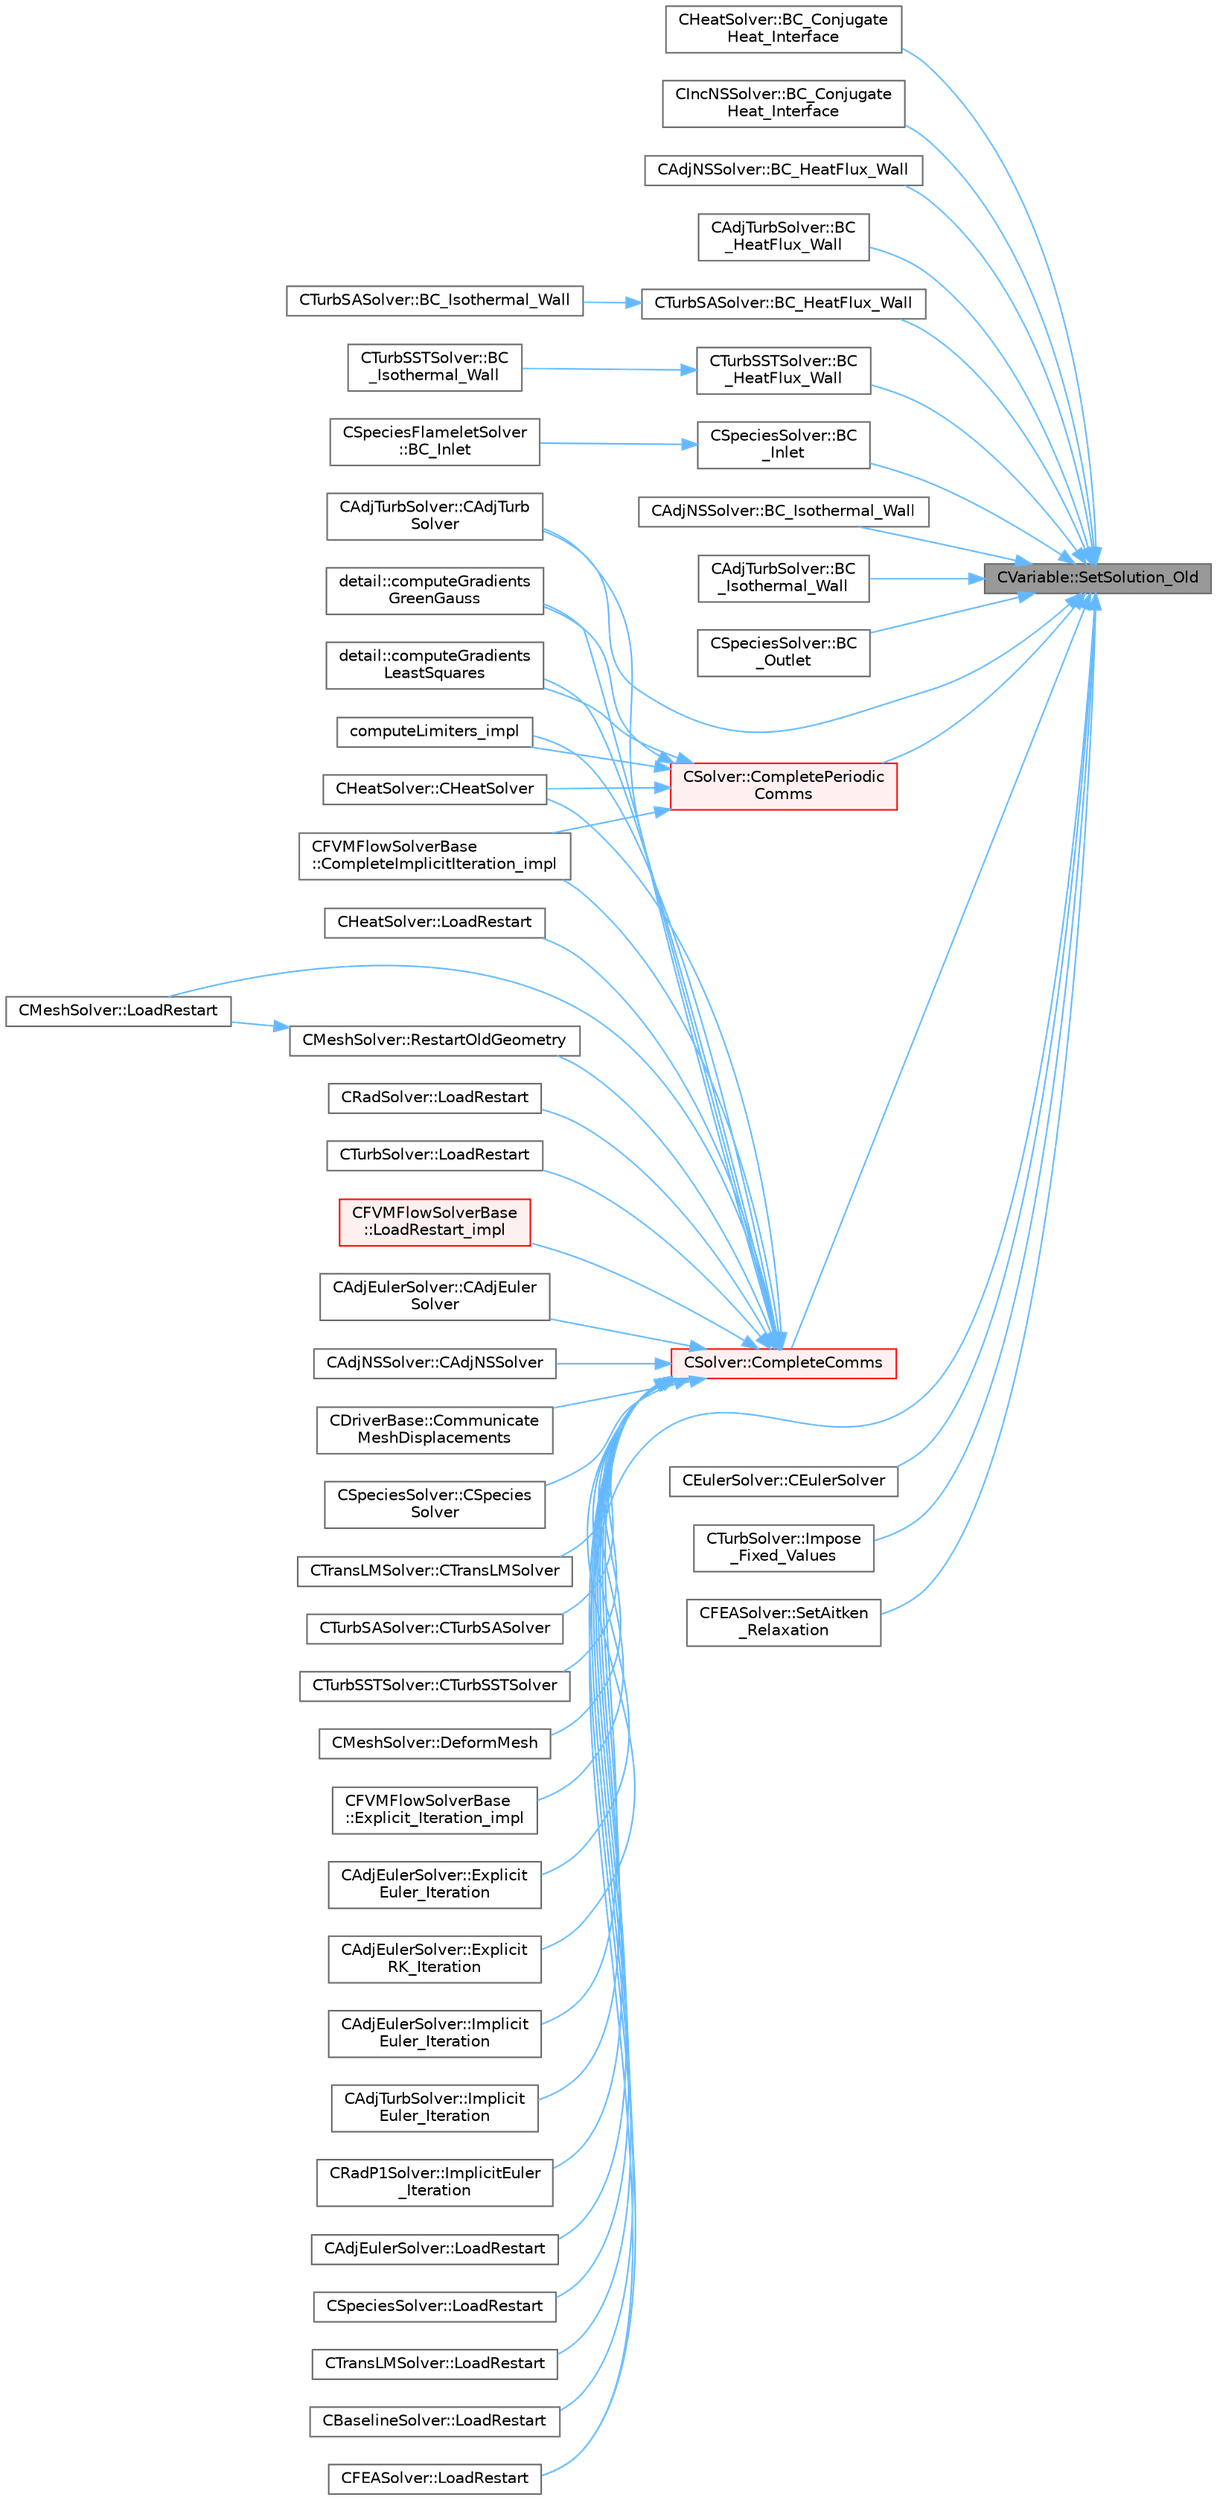 digraph "CVariable::SetSolution_Old"
{
 // LATEX_PDF_SIZE
  bgcolor="transparent";
  edge [fontname=Helvetica,fontsize=10,labelfontname=Helvetica,labelfontsize=10];
  node [fontname=Helvetica,fontsize=10,shape=box,height=0.2,width=0.4];
  rankdir="RL";
  Node1 [id="Node000001",label="CVariable::SetSolution_Old",height=0.2,width=0.4,color="gray40", fillcolor="grey60", style="filled", fontcolor="black",tooltip="Set the value of the old solution."];
  Node1 -> Node2 [id="edge1_Node000001_Node000002",dir="back",color="steelblue1",style="solid",tooltip=" "];
  Node2 [id="Node000002",label="CHeatSolver::BC_Conjugate\lHeat_Interface",height=0.2,width=0.4,color="grey40", fillcolor="white", style="filled",URL="$classCHeatSolver.html#a557bceb05d8bf8cb7ea1fb03d4690e06",tooltip="Impose the (received) conjugate heat variables."];
  Node1 -> Node3 [id="edge2_Node000001_Node000003",dir="back",color="steelblue1",style="solid",tooltip=" "];
  Node3 [id="Node000003",label="CIncNSSolver::BC_Conjugate\lHeat_Interface",height=0.2,width=0.4,color="grey40", fillcolor="white", style="filled",URL="$classCIncNSSolver.html#a20df3bf692b483420474f500c981584f",tooltip="Impose the (received) conjugate heat variables."];
  Node1 -> Node4 [id="edge3_Node000001_Node000004",dir="back",color="steelblue1",style="solid",tooltip=" "];
  Node4 [id="Node000004",label="CAdjNSSolver::BC_HeatFlux_Wall",height=0.2,width=0.4,color="grey40", fillcolor="white", style="filled",URL="$classCAdjNSSolver.html#aac064a699355df483ca48c40e7c50675",tooltip="Impose via the residual or brute force the Navier-Stokes adjoint boundary condition (heat flux)."];
  Node1 -> Node5 [id="edge4_Node000001_Node000005",dir="back",color="steelblue1",style="solid",tooltip=" "];
  Node5 [id="Node000005",label="CAdjTurbSolver::BC\l_HeatFlux_Wall",height=0.2,width=0.4,color="grey40", fillcolor="white", style="filled",URL="$classCAdjTurbSolver.html#a1a53831ac325af943189f6355dcdc77a",tooltip="Impose the Navier-Stokes turbulent adjoint boundary condition."];
  Node1 -> Node6 [id="edge5_Node000001_Node000006",dir="back",color="steelblue1",style="solid",tooltip=" "];
  Node6 [id="Node000006",label="CTurbSASolver::BC_HeatFlux_Wall",height=0.2,width=0.4,color="grey40", fillcolor="white", style="filled",URL="$classCTurbSASolver.html#af459752616f30724d593fd5701fafa00",tooltip="Impose the Navier-Stokes wall boundary condition."];
  Node6 -> Node7 [id="edge6_Node000006_Node000007",dir="back",color="steelblue1",style="solid",tooltip=" "];
  Node7 [id="Node000007",label="CTurbSASolver::BC_Isothermal_Wall",height=0.2,width=0.4,color="grey40", fillcolor="white", style="filled",URL="$classCTurbSASolver.html#a4637e7b91db510ddcacfafd01817aafa",tooltip="Impose the Navier-Stokes wall boundary condition."];
  Node1 -> Node8 [id="edge7_Node000001_Node000008",dir="back",color="steelblue1",style="solid",tooltip=" "];
  Node8 [id="Node000008",label="CTurbSSTSolver::BC\l_HeatFlux_Wall",height=0.2,width=0.4,color="grey40", fillcolor="white", style="filled",URL="$classCTurbSSTSolver.html#ab12b85db2fa0f335bd94732bd450a3c7",tooltip="Impose the Navier-Stokes wall boundary condition."];
  Node8 -> Node9 [id="edge8_Node000008_Node000009",dir="back",color="steelblue1",style="solid",tooltip=" "];
  Node9 [id="Node000009",label="CTurbSSTSolver::BC\l_Isothermal_Wall",height=0.2,width=0.4,color="grey40", fillcolor="white", style="filled",URL="$classCTurbSSTSolver.html#aacdfb401c6637c3e4e99b335b5859384",tooltip="Impose the Navier-Stokes wall boundary condition."];
  Node1 -> Node10 [id="edge9_Node000001_Node000010",dir="back",color="steelblue1",style="solid",tooltip=" "];
  Node10 [id="Node000010",label="CSpeciesSolver::BC\l_Inlet",height=0.2,width=0.4,color="grey40", fillcolor="white", style="filled",URL="$classCSpeciesSolver.html#aca27a19a7953503e2ff2ec8e06c838ee",tooltip="Impose the inlet boundary condition."];
  Node10 -> Node11 [id="edge10_Node000010_Node000011",dir="back",color="steelblue1",style="solid",tooltip=" "];
  Node11 [id="Node000011",label="CSpeciesFlameletSolver\l::BC_Inlet",height=0.2,width=0.4,color="grey40", fillcolor="white", style="filled",URL="$classCSpeciesFlameletSolver.html#a5224ee97bd1664cd1768bdc1d9fd375c",tooltip="Impose the inlet boundary condition."];
  Node1 -> Node12 [id="edge11_Node000001_Node000012",dir="back",color="steelblue1",style="solid",tooltip=" "];
  Node12 [id="Node000012",label="CAdjNSSolver::BC_Isothermal_Wall",height=0.2,width=0.4,color="grey40", fillcolor="white", style="filled",URL="$classCAdjNSSolver.html#a159875229feba5b14c433990e5a89d60",tooltip="Impose via the residual or brute force the Navier-Stokes adjoint boundary condition (heat flux)."];
  Node1 -> Node13 [id="edge12_Node000001_Node000013",dir="back",color="steelblue1",style="solid",tooltip=" "];
  Node13 [id="Node000013",label="CAdjTurbSolver::BC\l_Isothermal_Wall",height=0.2,width=0.4,color="grey40", fillcolor="white", style="filled",URL="$classCAdjTurbSolver.html#a90a20eaa12710555aede53fa56bca0df",tooltip="Impose an isothermal wall boundary condition (no-slip)."];
  Node1 -> Node14 [id="edge13_Node000001_Node000014",dir="back",color="steelblue1",style="solid",tooltip=" "];
  Node14 [id="Node000014",label="CSpeciesSolver::BC\l_Outlet",height=0.2,width=0.4,color="grey40", fillcolor="white", style="filled",URL="$classCSpeciesSolver.html#a548512ab2846aa9efea881ad958db6c0",tooltip="Impose the outlet boundary condition."];
  Node1 -> Node15 [id="edge14_Node000001_Node000015",dir="back",color="steelblue1",style="solid",tooltip=" "];
  Node15 [id="Node000015",label="CAdjTurbSolver::CAdjTurb\lSolver",height=0.2,width=0.4,color="grey40", fillcolor="white", style="filled",URL="$classCAdjTurbSolver.html#a621bdae0b081f25a67425cc037cd90a2",tooltip=" "];
  Node1 -> Node16 [id="edge15_Node000001_Node000016",dir="back",color="steelblue1",style="solid",tooltip=" "];
  Node16 [id="Node000016",label="CEulerSolver::CEulerSolver",height=0.2,width=0.4,color="grey40", fillcolor="white", style="filled",URL="$classCEulerSolver.html#acb987947b2e76a9900605cb5fee72460",tooltip="Main constructor of this class."];
  Node1 -> Node17 [id="edge16_Node000001_Node000017",dir="back",color="steelblue1",style="solid",tooltip=" "];
  Node17 [id="Node000017",label="CSolver::CompleteComms",height=0.2,width=0.4,color="red", fillcolor="#FFF0F0", style="filled",URL="$classCSolver.html#a6891c839827efbebdcbf9a349f4da92c",tooltip="Routine to complete the set of non-blocking communications launched by InitiateComms() and unpacking ..."];
  Node17 -> Node18 [id="edge17_Node000017_Node000018",dir="back",color="steelblue1",style="solid",tooltip=" "];
  Node18 [id="Node000018",label="CAdjEulerSolver::CAdjEuler\lSolver",height=0.2,width=0.4,color="grey40", fillcolor="white", style="filled",URL="$classCAdjEulerSolver.html#a0a739888df9436d4707665d152a7af1a",tooltip=" "];
  Node17 -> Node19 [id="edge18_Node000017_Node000019",dir="back",color="steelblue1",style="solid",tooltip=" "];
  Node19 [id="Node000019",label="CAdjNSSolver::CAdjNSSolver",height=0.2,width=0.4,color="grey40", fillcolor="white", style="filled",URL="$classCAdjNSSolver.html#a323f1dc7c0b9fe00d1911eeeea365d46",tooltip=" "];
  Node17 -> Node15 [id="edge19_Node000017_Node000015",dir="back",color="steelblue1",style="solid",tooltip=" "];
  Node17 -> Node20 [id="edge20_Node000017_Node000020",dir="back",color="steelblue1",style="solid",tooltip=" "];
  Node20 [id="Node000020",label="CHeatSolver::CHeatSolver",height=0.2,width=0.4,color="grey40", fillcolor="white", style="filled",URL="$classCHeatSolver.html#a89c9ece2b98a950e53f4ee9482968186",tooltip="Constructor of the class."];
  Node17 -> Node21 [id="edge21_Node000017_Node000021",dir="back",color="steelblue1",style="solid",tooltip=" "];
  Node21 [id="Node000021",label="CDriverBase::Communicate\lMeshDisplacements",height=0.2,width=0.4,color="grey40", fillcolor="white", style="filled",URL="$group__PySU2.html#ga28e8e41ab6223500b17b656779574d39",tooltip="Communicate the boundary mesh displacements."];
  Node17 -> Node22 [id="edge22_Node000017_Node000022",dir="back",color="steelblue1",style="solid",tooltip=" "];
  Node22 [id="Node000022",label="CFVMFlowSolverBase\l::CompleteImplicitIteration_impl",height=0.2,width=0.4,color="grey40", fillcolor="white", style="filled",URL="$classCFVMFlowSolverBase.html#a3eb0fbabf1ce42ccc0fe626473800e09",tooltip="Generic implementation to complete an implicit iteration, i.e. update the solution."];
  Node17 -> Node23 [id="edge23_Node000017_Node000023",dir="back",color="steelblue1",style="solid",tooltip=" "];
  Node23 [id="Node000023",label="detail::computeGradients\lGreenGauss",height=0.2,width=0.4,color="grey40", fillcolor="white", style="filled",URL="$group__FvmAlgos.html#ga031dfb21c1777c986ae93d716ec4568b",tooltip="Compute the gradient of a field using the Green-Gauss theorem."];
  Node17 -> Node24 [id="edge24_Node000017_Node000024",dir="back",color="steelblue1",style="solid",tooltip=" "];
  Node24 [id="Node000024",label="detail::computeGradients\lLeastSquares",height=0.2,width=0.4,color="grey40", fillcolor="white", style="filled",URL="$group__FvmAlgos.html#ga186a32bf8b211a50432fe55a6a608c21",tooltip="Compute the gradient of a field using inverse-distance-weighted or unweighted Least-Squares approxima..."];
  Node17 -> Node25 [id="edge25_Node000017_Node000025",dir="back",color="steelblue1",style="solid",tooltip=" "];
  Node25 [id="Node000025",label="computeLimiters_impl",height=0.2,width=0.4,color="grey40", fillcolor="white", style="filled",URL="$group__FvmAlgos.html#ga4639562695f9dc19f098e6d00fcacde1",tooltip="Generic limiter computation for methods based on one limiter value per point (as opposed to one per e..."];
  Node17 -> Node26 [id="edge26_Node000017_Node000026",dir="back",color="steelblue1",style="solid",tooltip=" "];
  Node26 [id="Node000026",label="CSpeciesSolver::CSpecies\lSolver",height=0.2,width=0.4,color="grey40", fillcolor="white", style="filled",URL="$classCSpeciesSolver.html#a3a7863355bb316fe760afeb1db4ca66c",tooltip="Constructor of the class."];
  Node17 -> Node27 [id="edge27_Node000017_Node000027",dir="back",color="steelblue1",style="solid",tooltip=" "];
  Node27 [id="Node000027",label="CTransLMSolver::CTransLMSolver",height=0.2,width=0.4,color="grey40", fillcolor="white", style="filled",URL="$classCTransLMSolver.html#a20abc5682fb22268537da1eac0abf24d",tooltip=" "];
  Node17 -> Node28 [id="edge28_Node000017_Node000028",dir="back",color="steelblue1",style="solid",tooltip=" "];
  Node28 [id="Node000028",label="CTurbSASolver::CTurbSASolver",height=0.2,width=0.4,color="grey40", fillcolor="white", style="filled",URL="$classCTurbSASolver.html#a06a8b09d1563dd48f364ff6e97c25cd8",tooltip="Constructor."];
  Node17 -> Node29 [id="edge29_Node000017_Node000029",dir="back",color="steelblue1",style="solid",tooltip=" "];
  Node29 [id="Node000029",label="CTurbSSTSolver::CTurbSSTSolver",height=0.2,width=0.4,color="grey40", fillcolor="white", style="filled",URL="$classCTurbSSTSolver.html#a84beba65418c7c2ca4f4843b989b360a",tooltip="Constructor."];
  Node17 -> Node30 [id="edge30_Node000017_Node000030",dir="back",color="steelblue1",style="solid",tooltip=" "];
  Node30 [id="Node000030",label="CMeshSolver::DeformMesh",height=0.2,width=0.4,color="grey40", fillcolor="white", style="filled",URL="$classCMeshSolver.html#a573e4ddd63b680f5705f402ec317820b",tooltip="Grid deformation using the linear elasticity equations."];
  Node17 -> Node31 [id="edge31_Node000017_Node000031",dir="back",color="steelblue1",style="solid",tooltip=" "];
  Node31 [id="Node000031",label="CFVMFlowSolverBase\l::Explicit_Iteration_impl",height=0.2,width=0.4,color="grey40", fillcolor="white", style="filled",URL="$classCFVMFlowSolverBase.html#ac30c9255150f29da2915a85264a1676c",tooltip="Generic implementation of explicit iterations with a preconditioner."];
  Node17 -> Node32 [id="edge32_Node000017_Node000032",dir="back",color="steelblue1",style="solid",tooltip=" "];
  Node32 [id="Node000032",label="CAdjEulerSolver::Explicit\lEuler_Iteration",height=0.2,width=0.4,color="grey40", fillcolor="white", style="filled",URL="$classCAdjEulerSolver.html#ac6851acd72ffdbf5299680d5d92e065e",tooltip="Update the solution using a explicit Euler scheme."];
  Node17 -> Node33 [id="edge33_Node000017_Node000033",dir="back",color="steelblue1",style="solid",tooltip=" "];
  Node33 [id="Node000033",label="CAdjEulerSolver::Explicit\lRK_Iteration",height=0.2,width=0.4,color="grey40", fillcolor="white", style="filled",URL="$classCAdjEulerSolver.html#a853b9218167a682db73ca73c0fccc2cc",tooltip="Update the solution using a Runge-Kutta strategy."];
  Node17 -> Node34 [id="edge34_Node000017_Node000034",dir="back",color="steelblue1",style="solid",tooltip=" "];
  Node34 [id="Node000034",label="CAdjEulerSolver::Implicit\lEuler_Iteration",height=0.2,width=0.4,color="grey40", fillcolor="white", style="filled",URL="$classCAdjEulerSolver.html#ab35fe7a0b2f840506e91d49961e07485",tooltip="Update the solution using an implicit solver."];
  Node17 -> Node35 [id="edge35_Node000017_Node000035",dir="back",color="steelblue1",style="solid",tooltip=" "];
  Node35 [id="Node000035",label="CAdjTurbSolver::Implicit\lEuler_Iteration",height=0.2,width=0.4,color="grey40", fillcolor="white", style="filled",URL="$classCAdjTurbSolver.html#a119fd6cc599337fd229174474d69f0fb",tooltip="Update the solution using an implicit solver."];
  Node17 -> Node36 [id="edge36_Node000017_Node000036",dir="back",color="steelblue1",style="solid",tooltip=" "];
  Node36 [id="Node000036",label="CRadP1Solver::ImplicitEuler\l_Iteration",height=0.2,width=0.4,color="grey40", fillcolor="white", style="filled",URL="$classCRadP1Solver.html#a23716727a079c099d449da9befa86696",tooltip="Update the solution using an implicit solver."];
  Node17 -> Node37 [id="edge37_Node000017_Node000037",dir="back",color="steelblue1",style="solid",tooltip=" "];
  Node37 [id="Node000037",label="CAdjEulerSolver::LoadRestart",height=0.2,width=0.4,color="grey40", fillcolor="white", style="filled",URL="$classCAdjEulerSolver.html#a4bc9fada01b433e9194d4c0d67adbbbd",tooltip="Load a solution from a restart file."];
  Node17 -> Node38 [id="edge38_Node000017_Node000038",dir="back",color="steelblue1",style="solid",tooltip=" "];
  Node38 [id="Node000038",label="CSpeciesSolver::LoadRestart",height=0.2,width=0.4,color="grey40", fillcolor="white", style="filled",URL="$classCSpeciesSolver.html#a40ecea72824a266fcda6347d08a4fcea",tooltip="Load a solution from a restart file."];
  Node17 -> Node39 [id="edge39_Node000017_Node000039",dir="back",color="steelblue1",style="solid",tooltip=" "];
  Node39 [id="Node000039",label="CTransLMSolver::LoadRestart",height=0.2,width=0.4,color="grey40", fillcolor="white", style="filled",URL="$classCTransLMSolver.html#ab6989abf9b51cfb0b243b1bf98b48a16",tooltip="Load a solution from a restart file."];
  Node17 -> Node40 [id="edge40_Node000017_Node000040",dir="back",color="steelblue1",style="solid",tooltip=" "];
  Node40 [id="Node000040",label="CBaselineSolver::LoadRestart",height=0.2,width=0.4,color="grey40", fillcolor="white", style="filled",URL="$classCBaselineSolver.html#aa5fad3af8c5b48950679d5c5a3a91ec4",tooltip="Load a solution from a restart file."];
  Node17 -> Node41 [id="edge41_Node000017_Node000041",dir="back",color="steelblue1",style="solid",tooltip=" "];
  Node41 [id="Node000041",label="CFEASolver::LoadRestart",height=0.2,width=0.4,color="grey40", fillcolor="white", style="filled",URL="$classCFEASolver.html#ac693299e88dfc4daaf1b2f410ec8351d",tooltip="Load a solution from a restart file."];
  Node17 -> Node42 [id="edge42_Node000017_Node000042",dir="back",color="steelblue1",style="solid",tooltip=" "];
  Node42 [id="Node000042",label="CHeatSolver::LoadRestart",height=0.2,width=0.4,color="grey40", fillcolor="white", style="filled",URL="$classCHeatSolver.html#a0cc2cf63a1cd34b15be77cf3233beaae",tooltip="Load a solution from a restart file."];
  Node17 -> Node43 [id="edge43_Node000017_Node000043",dir="back",color="steelblue1",style="solid",tooltip=" "];
  Node43 [id="Node000043",label="CMeshSolver::LoadRestart",height=0.2,width=0.4,color="grey40", fillcolor="white", style="filled",URL="$classCMeshSolver.html#a7049d436ca386344acd2424eceb39ef4",tooltip="Load a solution from a restart file."];
  Node17 -> Node44 [id="edge44_Node000017_Node000044",dir="back",color="steelblue1",style="solid",tooltip=" "];
  Node44 [id="Node000044",label="CRadSolver::LoadRestart",height=0.2,width=0.4,color="grey40", fillcolor="white", style="filled",URL="$classCRadSolver.html#a9f64999fe5bfcb69fb4349d00d6d8ef5",tooltip="Load a solution from a restart file."];
  Node17 -> Node45 [id="edge45_Node000017_Node000045",dir="back",color="steelblue1",style="solid",tooltip=" "];
  Node45 [id="Node000045",label="CTurbSolver::LoadRestart",height=0.2,width=0.4,color="grey40", fillcolor="white", style="filled",URL="$classCTurbSolver.html#a7b62bcdb84f3345f560a6110905d7fb3",tooltip="Load a solution from a restart file."];
  Node17 -> Node46 [id="edge46_Node000017_Node000046",dir="back",color="steelblue1",style="solid",tooltip=" "];
  Node46 [id="Node000046",label="CFVMFlowSolverBase\l::LoadRestart_impl",height=0.2,width=0.4,color="red", fillcolor="#FFF0F0", style="filled",URL="$classCFVMFlowSolverBase.html#a7cf80881bcda9a08b9c8cf78e7a3bc8d",tooltip="General implementation to load a flow solution from a restart file."];
  Node17 -> Node48 [id="edge47_Node000017_Node000048",dir="back",color="steelblue1",style="solid",tooltip=" "];
  Node48 [id="Node000048",label="CMeshSolver::RestartOldGeometry",height=0.2,width=0.4,color="grey40", fillcolor="white", style="filled",URL="$classCMeshSolver.html#accd7241ab78f3ccd19e918ccda4fb6e3",tooltip="Load the geometries at the previous time states n and nM1."];
  Node48 -> Node43 [id="edge48_Node000048_Node000043",dir="back",color="steelblue1",style="solid",tooltip=" "];
  Node1 -> Node70 [id="edge49_Node000001_Node000070",dir="back",color="steelblue1",style="solid",tooltip=" "];
  Node70 [id="Node000070",label="CSolver::CompletePeriodic\lComms",height=0.2,width=0.4,color="red", fillcolor="#FFF0F0", style="filled",URL="$classCSolver.html#a6b9c3e0290bce84f14ad3fde8ffa8658",tooltip="Routine to complete the set of non-blocking periodic communications launched by InitiatePeriodicComms..."];
  Node70 -> Node20 [id="edge50_Node000070_Node000020",dir="back",color="steelblue1",style="solid",tooltip=" "];
  Node70 -> Node22 [id="edge51_Node000070_Node000022",dir="back",color="steelblue1",style="solid",tooltip=" "];
  Node70 -> Node23 [id="edge52_Node000070_Node000023",dir="back",color="steelblue1",style="solid",tooltip=" "];
  Node70 -> Node24 [id="edge53_Node000070_Node000024",dir="back",color="steelblue1",style="solid",tooltip=" "];
  Node70 -> Node25 [id="edge54_Node000070_Node000025",dir="back",color="steelblue1",style="solid",tooltip=" "];
  Node1 -> Node73 [id="edge55_Node000001_Node000073",dir="back",color="steelblue1",style="solid",tooltip=" "];
  Node73 [id="Node000073",label="CTurbSolver::Impose\l_Fixed_Values",height=0.2,width=0.4,color="grey40", fillcolor="white", style="filled",URL="$classCTurbSolver.html#a35849b2e45ccdde346861286955981cf",tooltip="Impose fixed values to turbulence quantities."];
  Node1 -> Node41 [id="edge56_Node000001_Node000041",dir="back",color="steelblue1",style="solid",tooltip=" "];
  Node1 -> Node74 [id="edge57_Node000001_Node000074",dir="back",color="steelblue1",style="solid",tooltip=" "];
  Node74 [id="Node000074",label="CFEASolver::SetAitken\l_Relaxation",height=0.2,width=0.4,color="grey40", fillcolor="white", style="filled",URL="$classCFEASolver.html#a5b1b860ae2496eca84fc5ba91509147a",tooltip="Aitken's relaxation of the solution."];
}

